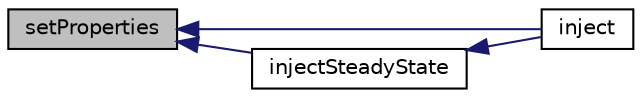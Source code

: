 digraph "setProperties"
{
  bgcolor="transparent";
  edge [fontname="Helvetica",fontsize="10",labelfontname="Helvetica",labelfontsize="10"];
  node [fontname="Helvetica",fontsize="10",shape=record];
  rankdir="LR";
  Node1313 [label="setProperties",height=0.2,width=0.4,color="black", fillcolor="grey75", style="filled", fontcolor="black"];
  Node1313 -> Node1314 [dir="back",color="midnightblue",fontsize="10",style="solid",fontname="Helvetica"];
  Node1314 [label="inject",height=0.2,width=0.4,color="black",URL="$a25201.html#ad56021712258ad92961ed1dcb0941870",tooltip="Main injection loop. "];
  Node1313 -> Node1315 [dir="back",color="midnightblue",fontsize="10",style="solid",fontname="Helvetica"];
  Node1315 [label="injectSteadyState",height=0.2,width=0.4,color="black",URL="$a25201.html#a9c90fd504e4159250942be6d20db9095",tooltip="Main injection loop - steady-state. "];
  Node1315 -> Node1314 [dir="back",color="midnightblue",fontsize="10",style="solid",fontname="Helvetica"];
}
